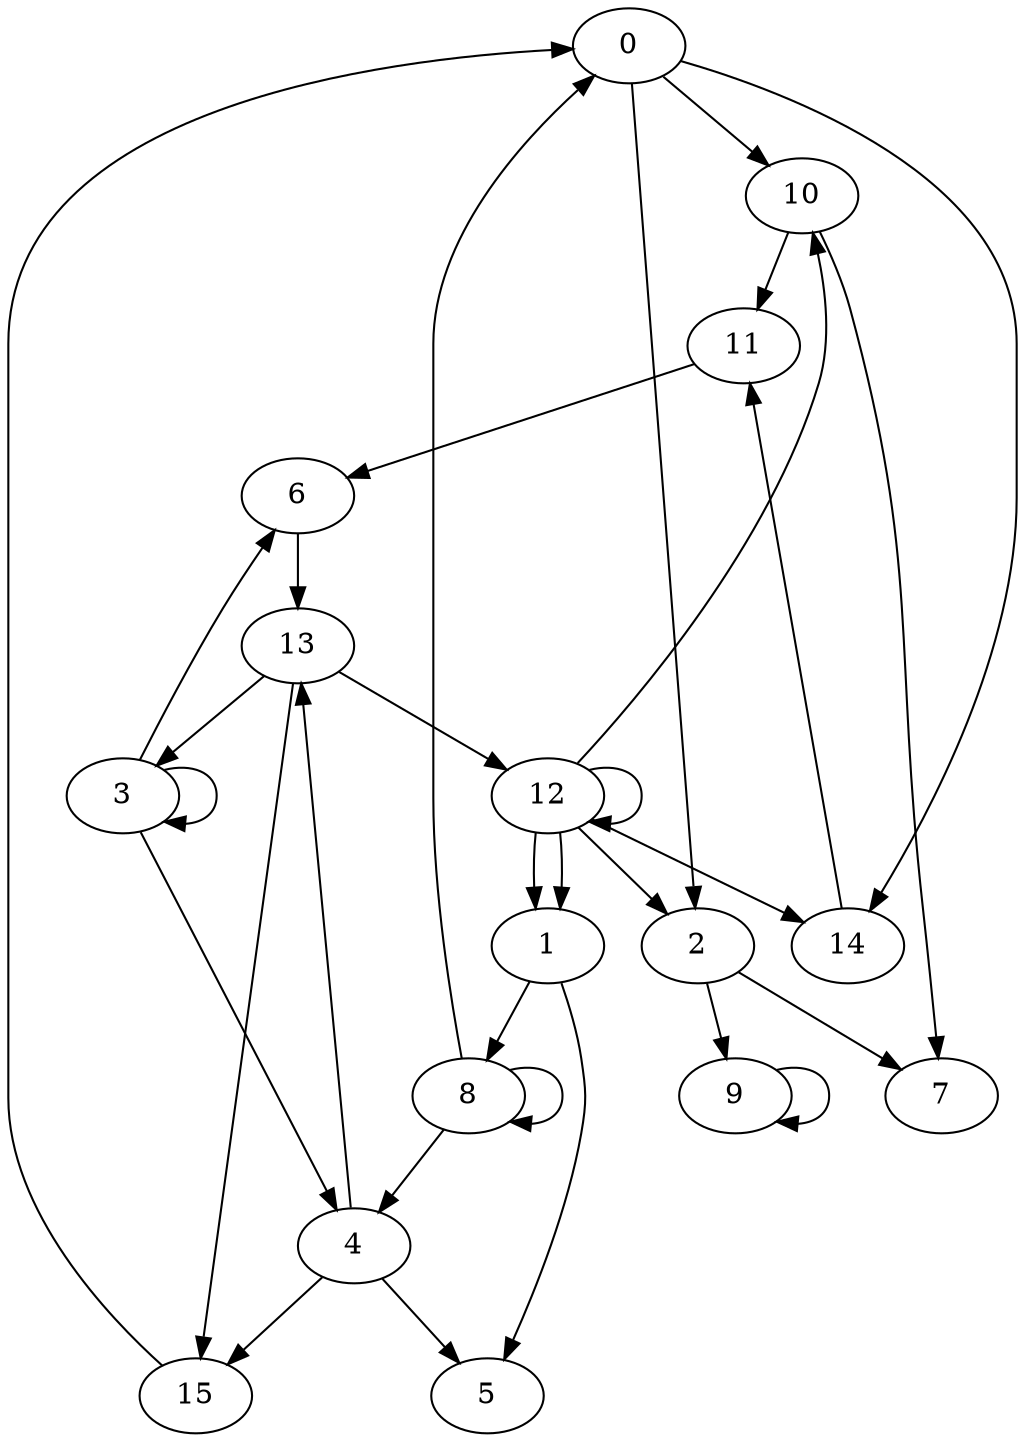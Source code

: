 digraph G {
    0;
    1;
    2;
    3;
    4;
    5;
    6;
    7;
    8;
    9;
    10;
    11;
    12;
    13;
    14;
    15;
    0 -> 2;
    0 -> 10;
    0 -> 14;
    1 -> 5;
    1 -> 8;
    2 -> 7;
    2 -> 9;
    3 -> 3;
    3 -> 4;
    3 -> 6;
    4 -> 5;
    4 -> 13;
    4 -> 15;
    6 -> 13;
    8 -> 0;
    8 -> 4;
    8 -> 8;
    9 -> 9;
    10 -> 7;
    10 -> 11;
    11 -> 6;
    12 -> 1;
    12 -> 1;
    12 -> 2;
    12 -> 10;
    12 -> 12;
    12 -> 14;
    13 -> 3;
    13 -> 12;
    13 -> 15;
    14 -> 11;
    15 -> 0;
}
